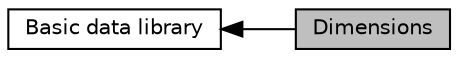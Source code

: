 digraph "Dimensions"
{
  edge [fontname="Helvetica",fontsize="10",labelfontname="Helvetica",labelfontsize="10"];
  node [fontname="Helvetica",fontsize="10",shape=record];
  rankdir=LR;
  Node1 [label="Basic data library",height=0.2,width=0.4,color="black", fillcolor="white", style="filled",URL="$group__DataLibrary.html"];
  Node0 [label="Dimensions",height=0.2,width=0.4,color="black", fillcolor="grey75", style="filled", fontcolor="black"];
  Node1->Node0 [shape=plaintext, dir="back", style="solid"];
}
